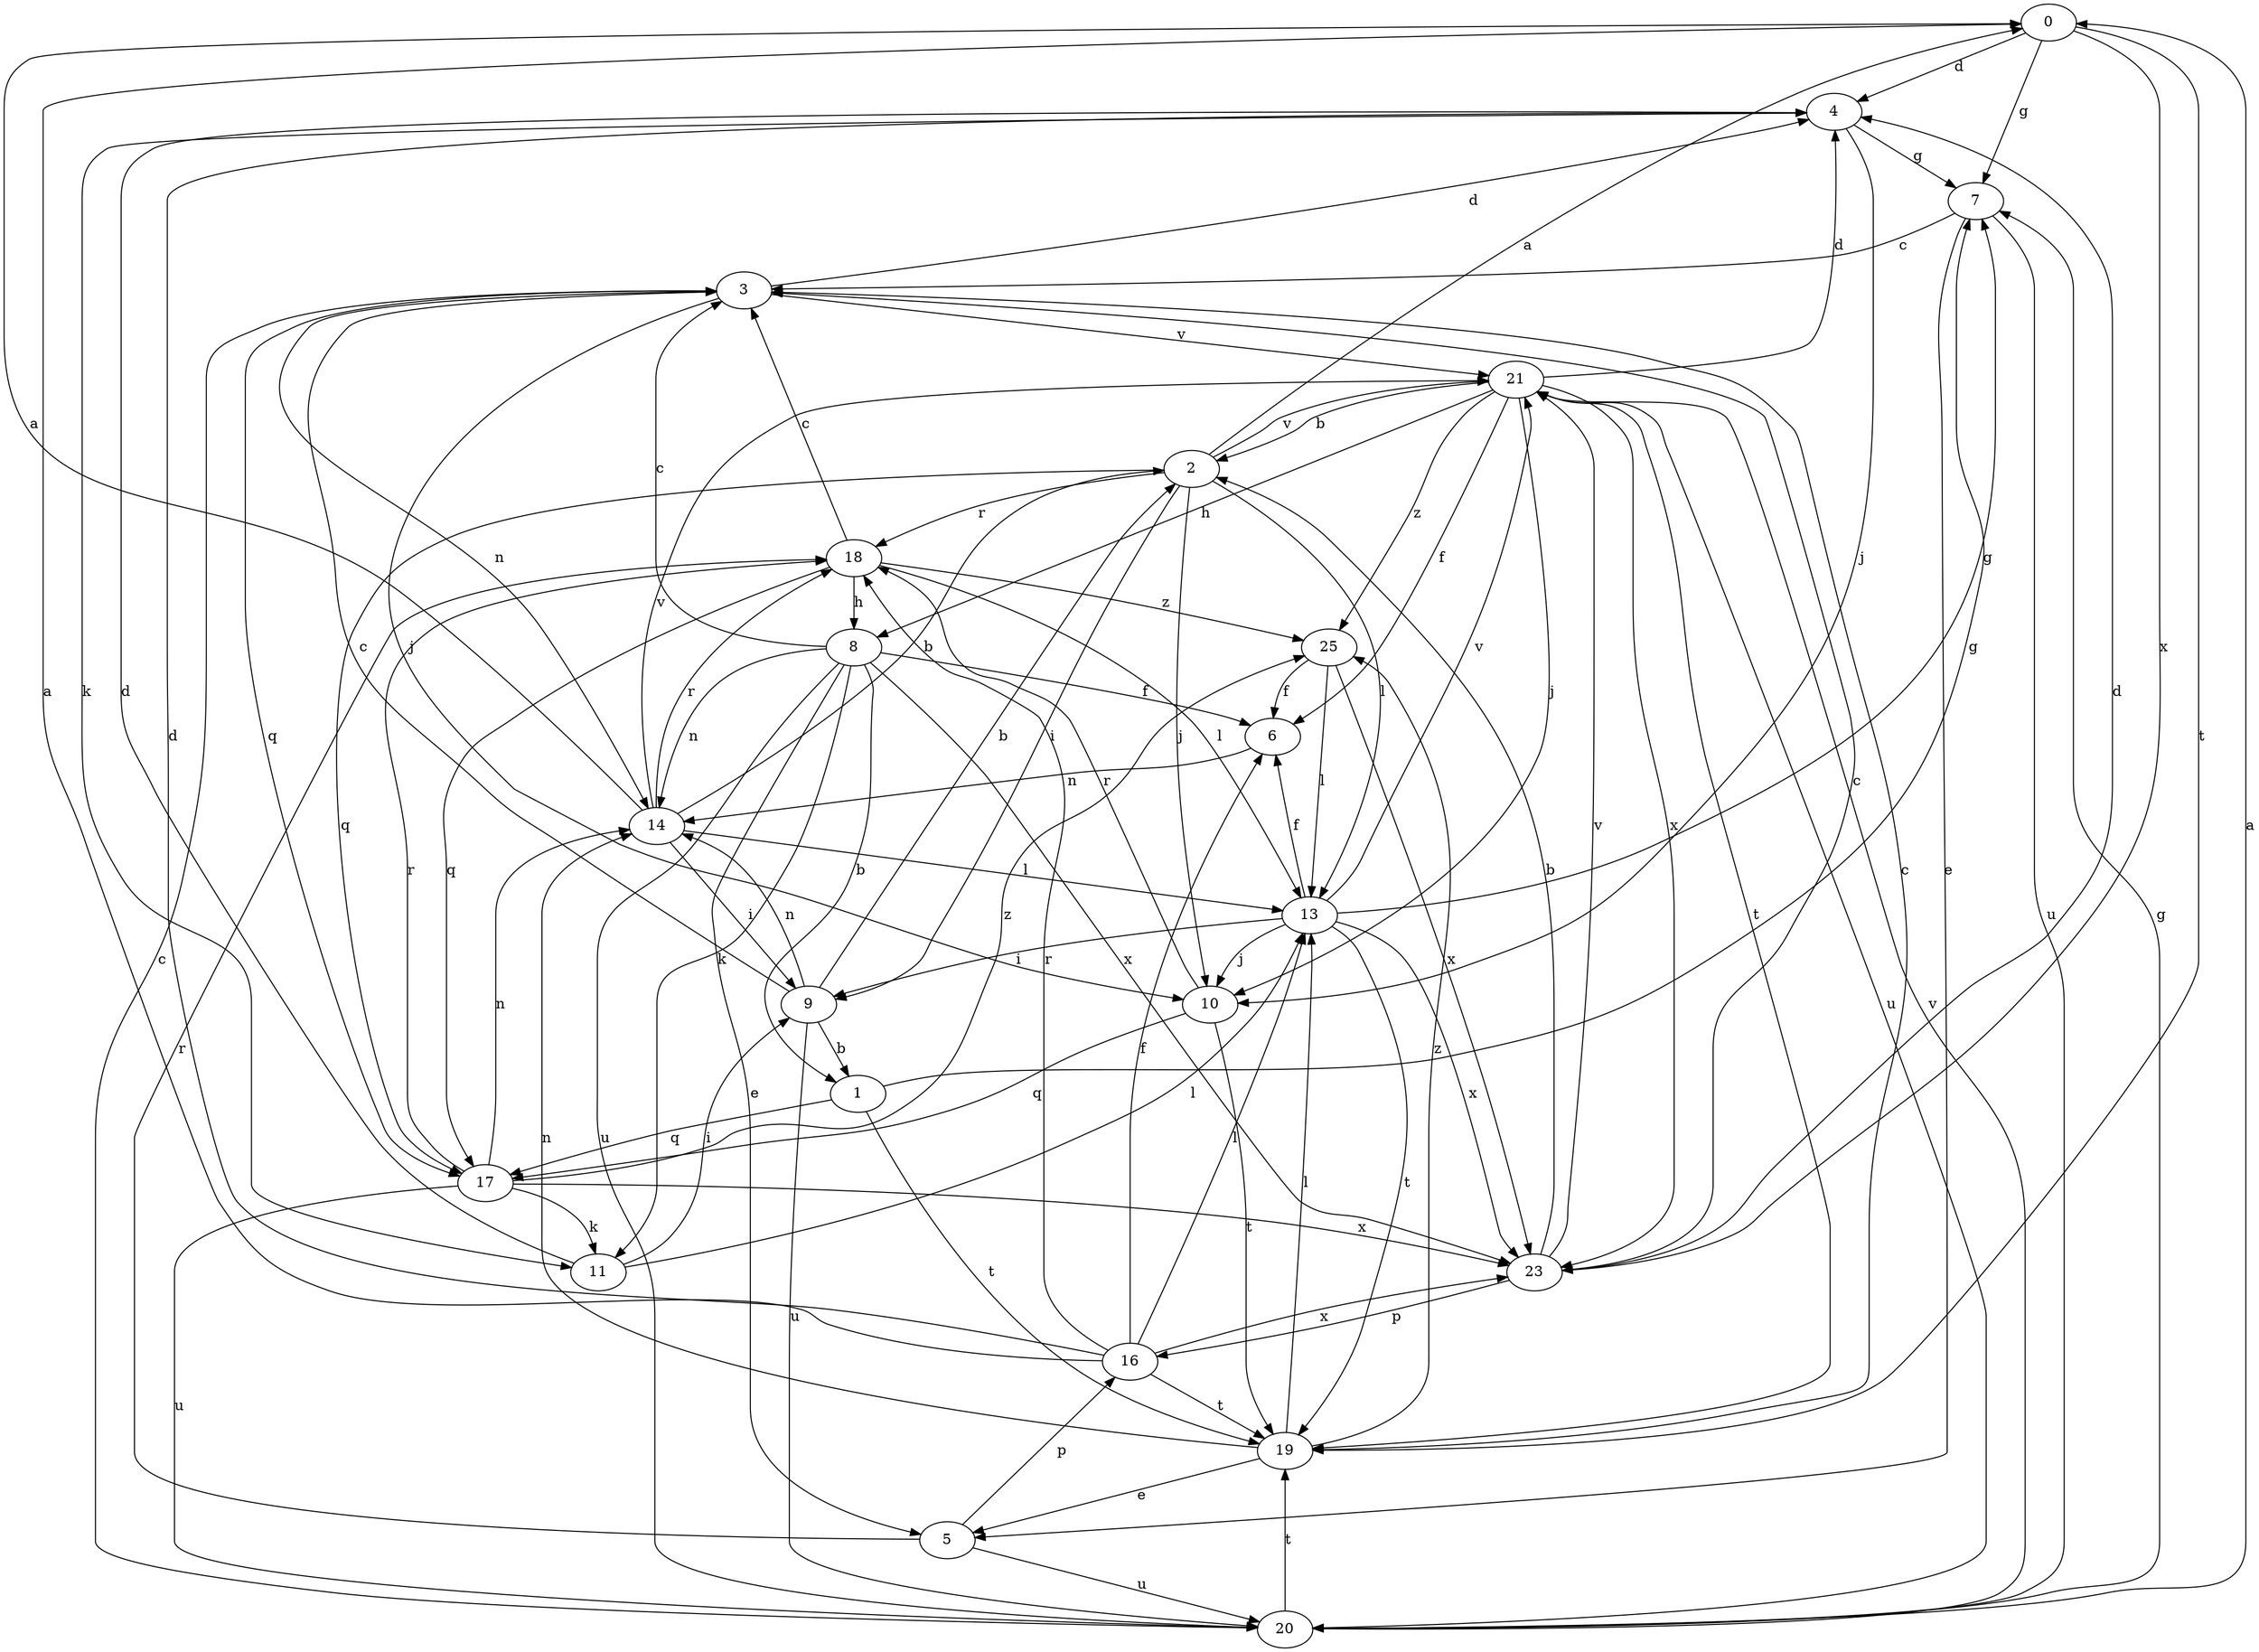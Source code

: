 strict digraph  {
0;
1;
2;
3;
4;
5;
6;
7;
8;
9;
10;
11;
13;
14;
16;
17;
18;
19;
20;
21;
23;
25;
0 -> 4  [label=d];
0 -> 7  [label=g];
0 -> 19  [label=t];
0 -> 23  [label=x];
1 -> 7  [label=g];
1 -> 17  [label=q];
1 -> 19  [label=t];
2 -> 0  [label=a];
2 -> 9  [label=i];
2 -> 10  [label=j];
2 -> 13  [label=l];
2 -> 17  [label=q];
2 -> 18  [label=r];
2 -> 21  [label=v];
3 -> 4  [label=d];
3 -> 10  [label=j];
3 -> 14  [label=n];
3 -> 17  [label=q];
3 -> 21  [label=v];
4 -> 7  [label=g];
4 -> 10  [label=j];
4 -> 11  [label=k];
5 -> 16  [label=p];
5 -> 18  [label=r];
5 -> 20  [label=u];
6 -> 14  [label=n];
7 -> 3  [label=c];
7 -> 5  [label=e];
7 -> 20  [label=u];
8 -> 1  [label=b];
8 -> 3  [label=c];
8 -> 5  [label=e];
8 -> 6  [label=f];
8 -> 11  [label=k];
8 -> 14  [label=n];
8 -> 20  [label=u];
8 -> 23  [label=x];
9 -> 1  [label=b];
9 -> 2  [label=b];
9 -> 3  [label=c];
9 -> 14  [label=n];
9 -> 20  [label=u];
10 -> 17  [label=q];
10 -> 18  [label=r];
10 -> 19  [label=t];
11 -> 4  [label=d];
11 -> 9  [label=i];
11 -> 13  [label=l];
13 -> 6  [label=f];
13 -> 7  [label=g];
13 -> 9  [label=i];
13 -> 10  [label=j];
13 -> 19  [label=t];
13 -> 21  [label=v];
13 -> 23  [label=x];
14 -> 0  [label=a];
14 -> 2  [label=b];
14 -> 9  [label=i];
14 -> 13  [label=l];
14 -> 18  [label=r];
14 -> 21  [label=v];
16 -> 0  [label=a];
16 -> 4  [label=d];
16 -> 6  [label=f];
16 -> 13  [label=l];
16 -> 18  [label=r];
16 -> 19  [label=t];
16 -> 23  [label=x];
17 -> 11  [label=k];
17 -> 14  [label=n];
17 -> 18  [label=r];
17 -> 20  [label=u];
17 -> 23  [label=x];
17 -> 25  [label=z];
18 -> 3  [label=c];
18 -> 8  [label=h];
18 -> 13  [label=l];
18 -> 17  [label=q];
18 -> 25  [label=z];
19 -> 3  [label=c];
19 -> 5  [label=e];
19 -> 13  [label=l];
19 -> 14  [label=n];
19 -> 25  [label=z];
20 -> 0  [label=a];
20 -> 3  [label=c];
20 -> 7  [label=g];
20 -> 19  [label=t];
20 -> 21  [label=v];
21 -> 2  [label=b];
21 -> 4  [label=d];
21 -> 6  [label=f];
21 -> 8  [label=h];
21 -> 10  [label=j];
21 -> 19  [label=t];
21 -> 20  [label=u];
21 -> 23  [label=x];
21 -> 25  [label=z];
23 -> 2  [label=b];
23 -> 3  [label=c];
23 -> 4  [label=d];
23 -> 16  [label=p];
23 -> 21  [label=v];
25 -> 6  [label=f];
25 -> 13  [label=l];
25 -> 23  [label=x];
}
